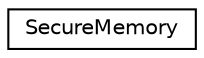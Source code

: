 digraph "Graphical Class Hierarchy"
{
 // LATEX_PDF_SIZE
  edge [fontname="Helvetica",fontsize="10",labelfontname="Helvetica",labelfontsize="10"];
  node [fontname="Helvetica",fontsize="10",shape=record];
  rankdir="LR";
  Node0 [label="SecureMemory",height=0.2,width=0.4,color="black", fillcolor="white", style="filled",URL="$class_secure_memory.html",tooltip="A secure raw memory utilities class"];
}
